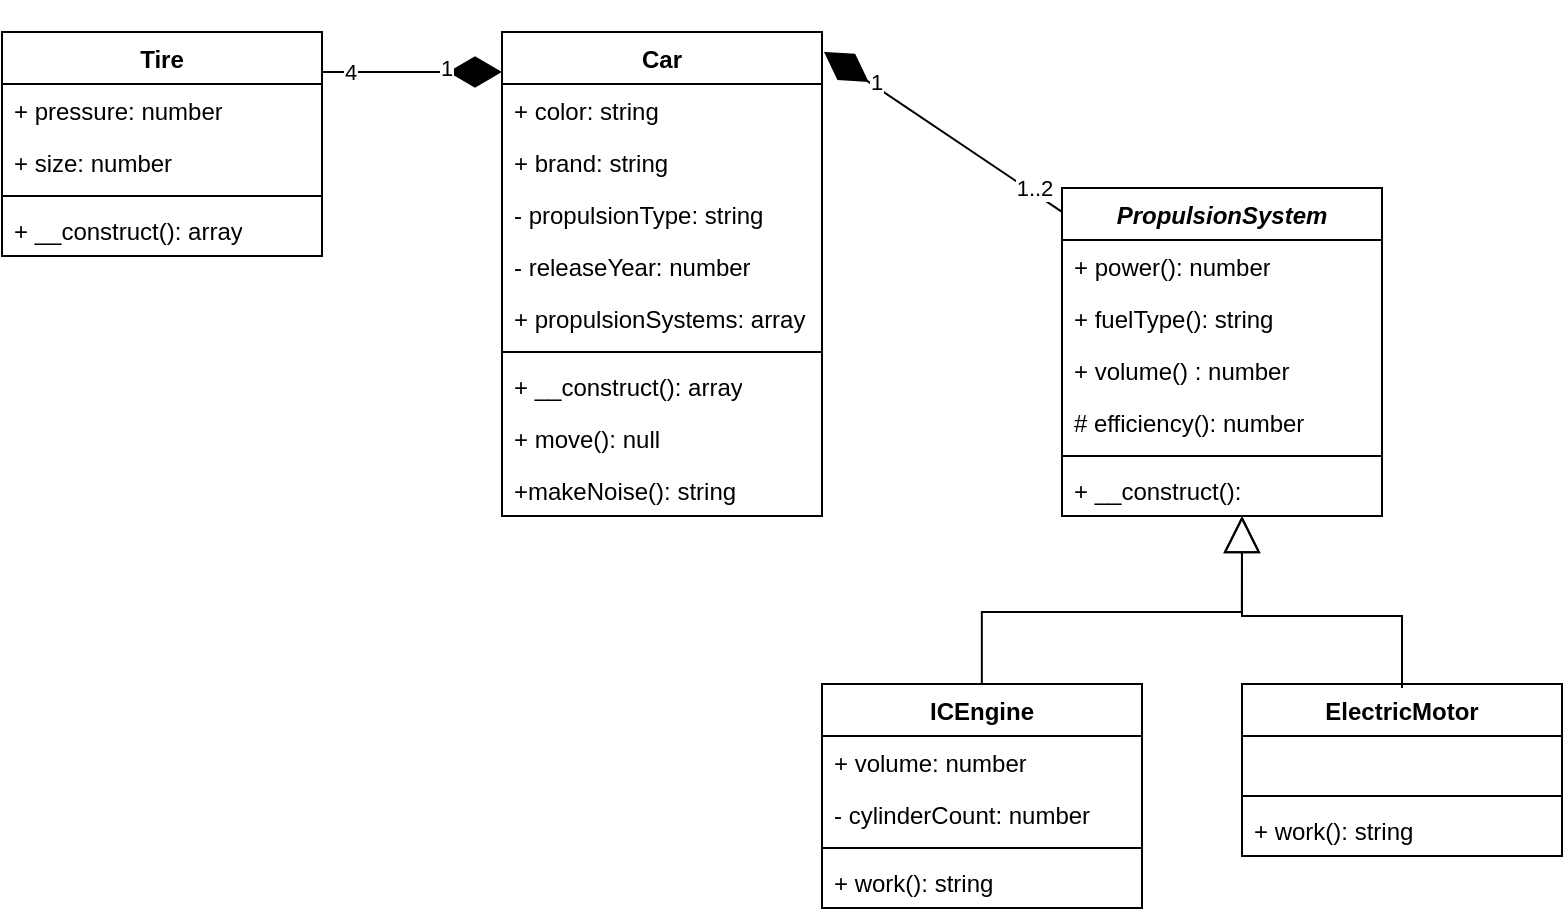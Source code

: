 <mxfile version="26.1.1">
  <diagram name="Page-1" id="Gs3L8IIN_-Py-_ghQAl8">
    <mxGraphModel dx="2774" dy="780" grid="1" gridSize="10" guides="1" tooltips="1" connect="1" arrows="1" fold="1" page="1" pageScale="1" pageWidth="1100" pageHeight="850" math="0" shadow="0">
      <root>
        <mxCell id="0" />
        <mxCell id="1" parent="0" />
        <mxCell id="LCsOYGC6iY6YAHcEEnMt-1" value="Car" style="swimlane;fontStyle=1;align=center;verticalAlign=top;childLayout=stackLayout;horizontal=1;startSize=26;horizontalStack=0;resizeParent=1;resizeParentMax=0;resizeLast=0;collapsible=1;marginBottom=0;whiteSpace=wrap;html=1;" parent="1" vertex="1">
          <mxGeometry x="150" y="390" width="160" height="242" as="geometry" />
        </mxCell>
        <mxCell id="LCsOYGC6iY6YAHcEEnMt-2" value="+ color: string" style="text;strokeColor=none;fillColor=none;align=left;verticalAlign=top;spacingLeft=4;spacingRight=4;overflow=hidden;rotatable=0;points=[[0,0.5],[1,0.5]];portConstraint=eastwest;whiteSpace=wrap;html=1;" parent="LCsOYGC6iY6YAHcEEnMt-1" vertex="1">
          <mxGeometry y="26" width="160" height="26" as="geometry" />
        </mxCell>
        <mxCell id="LCsOYGC6iY6YAHcEEnMt-24" value="+ brand: string" style="text;strokeColor=none;fillColor=none;align=left;verticalAlign=top;spacingLeft=4;spacingRight=4;overflow=hidden;rotatable=0;points=[[0,0.5],[1,0.5]];portConstraint=eastwest;whiteSpace=wrap;html=1;" parent="LCsOYGC6iY6YAHcEEnMt-1" vertex="1">
          <mxGeometry y="52" width="160" height="26" as="geometry" />
        </mxCell>
        <mxCell id="LCsOYGC6iY6YAHcEEnMt-25" value="- propulsionType: string" style="text;strokeColor=none;fillColor=none;align=left;verticalAlign=top;spacingLeft=4;spacingRight=4;overflow=hidden;rotatable=0;points=[[0,0.5],[1,0.5]];portConstraint=eastwest;whiteSpace=wrap;html=1;" parent="LCsOYGC6iY6YAHcEEnMt-1" vertex="1">
          <mxGeometry y="78" width="160" height="26" as="geometry" />
        </mxCell>
        <mxCell id="LCsOYGC6iY6YAHcEEnMt-26" value="- releaseYear: number" style="text;strokeColor=none;fillColor=none;align=left;verticalAlign=top;spacingLeft=4;spacingRight=4;overflow=hidden;rotatable=0;points=[[0,0.5],[1,0.5]];portConstraint=eastwest;whiteSpace=wrap;html=1;" parent="LCsOYGC6iY6YAHcEEnMt-1" vertex="1">
          <mxGeometry y="104" width="160" height="26" as="geometry" />
        </mxCell>
        <mxCell id="8urcRPi27V9yT56gOJ7f-1" value="+ propulsionSystems: array" style="text;strokeColor=none;fillColor=none;align=left;verticalAlign=top;spacingLeft=4;spacingRight=4;overflow=hidden;rotatable=0;points=[[0,0.5],[1,0.5]];portConstraint=eastwest;whiteSpace=wrap;html=1;" vertex="1" parent="LCsOYGC6iY6YAHcEEnMt-1">
          <mxGeometry y="130" width="160" height="26" as="geometry" />
        </mxCell>
        <mxCell id="LCsOYGC6iY6YAHcEEnMt-3" value="" style="line;strokeWidth=1;fillColor=none;align=left;verticalAlign=middle;spacingTop=-1;spacingLeft=3;spacingRight=3;rotatable=0;labelPosition=right;points=[];portConstraint=eastwest;strokeColor=inherit;" parent="LCsOYGC6iY6YAHcEEnMt-1" vertex="1">
          <mxGeometry y="156" width="160" height="8" as="geometry" />
        </mxCell>
        <mxCell id="LCsOYGC6iY6YAHcEEnMt-4" value="+ __construct(): array" style="text;strokeColor=none;fillColor=none;align=left;verticalAlign=top;spacingLeft=4;spacingRight=4;overflow=hidden;rotatable=0;points=[[0,0.5],[1,0.5]];portConstraint=eastwest;whiteSpace=wrap;html=1;" parent="LCsOYGC6iY6YAHcEEnMt-1" vertex="1">
          <mxGeometry y="164" width="160" height="26" as="geometry" />
        </mxCell>
        <mxCell id="LCsOYGC6iY6YAHcEEnMt-5" value="+ move(): null" style="text;strokeColor=none;fillColor=none;align=left;verticalAlign=top;spacingLeft=4;spacingRight=4;overflow=hidden;rotatable=0;points=[[0,0.5],[1,0.5]];portConstraint=eastwest;whiteSpace=wrap;html=1;" parent="LCsOYGC6iY6YAHcEEnMt-1" vertex="1">
          <mxGeometry y="190" width="160" height="26" as="geometry" />
        </mxCell>
        <mxCell id="LCsOYGC6iY6YAHcEEnMt-6" value="+makeNoise(): string" style="text;strokeColor=none;fillColor=none;align=left;verticalAlign=top;spacingLeft=4;spacingRight=4;overflow=hidden;rotatable=0;points=[[0,0.5],[1,0.5]];portConstraint=eastwest;whiteSpace=wrap;html=1;" parent="LCsOYGC6iY6YAHcEEnMt-1" vertex="1">
          <mxGeometry y="216" width="160" height="26" as="geometry" />
        </mxCell>
        <mxCell id="LCsOYGC6iY6YAHcEEnMt-7" value="ICEngine" style="swimlane;fontStyle=1;align=center;verticalAlign=top;childLayout=stackLayout;horizontal=1;startSize=26;horizontalStack=0;resizeParent=1;resizeParentMax=0;resizeLast=0;collapsible=1;marginBottom=0;whiteSpace=wrap;html=1;" parent="1" vertex="1">
          <mxGeometry x="310" y="716" width="160" height="112" as="geometry" />
        </mxCell>
        <mxCell id="LCsOYGC6iY6YAHcEEnMt-8" value="+ volume: number" style="text;strokeColor=none;fillColor=none;align=left;verticalAlign=top;spacingLeft=4;spacingRight=4;overflow=hidden;rotatable=0;points=[[0,0.5],[1,0.5]];portConstraint=eastwest;whiteSpace=wrap;html=1;" parent="LCsOYGC6iY6YAHcEEnMt-7" vertex="1">
          <mxGeometry y="26" width="160" height="26" as="geometry" />
        </mxCell>
        <mxCell id="LCsOYGC6iY6YAHcEEnMt-28" value="- cylinderCount: number" style="text;strokeColor=none;fillColor=none;align=left;verticalAlign=top;spacingLeft=4;spacingRight=4;overflow=hidden;rotatable=0;points=[[0,0.5],[1,0.5]];portConstraint=eastwest;whiteSpace=wrap;html=1;" parent="LCsOYGC6iY6YAHcEEnMt-7" vertex="1">
          <mxGeometry y="52" width="160" height="26" as="geometry" />
        </mxCell>
        <mxCell id="LCsOYGC6iY6YAHcEEnMt-9" value="" style="line;strokeWidth=1;fillColor=none;align=left;verticalAlign=middle;spacingTop=-1;spacingLeft=3;spacingRight=3;rotatable=0;labelPosition=right;points=[];portConstraint=eastwest;strokeColor=inherit;" parent="LCsOYGC6iY6YAHcEEnMt-7" vertex="1">
          <mxGeometry y="78" width="160" height="8" as="geometry" />
        </mxCell>
        <mxCell id="LCsOYGC6iY6YAHcEEnMt-10" value="+ work(): string" style="text;strokeColor=none;fillColor=none;align=left;verticalAlign=top;spacingLeft=4;spacingRight=4;overflow=hidden;rotatable=0;points=[[0,0.5],[1,0.5]];portConstraint=eastwest;whiteSpace=wrap;html=1;" parent="LCsOYGC6iY6YAHcEEnMt-7" vertex="1">
          <mxGeometry y="86" width="160" height="26" as="geometry" />
        </mxCell>
        <mxCell id="LCsOYGC6iY6YAHcEEnMt-13" value="ElectricMotor" style="swimlane;fontStyle=1;align=center;verticalAlign=top;childLayout=stackLayout;horizontal=1;startSize=26;horizontalStack=0;resizeParent=1;resizeParentMax=0;resizeLast=0;collapsible=1;marginBottom=0;whiteSpace=wrap;html=1;" parent="1" vertex="1">
          <mxGeometry x="520" y="716" width="160" height="86" as="geometry" />
        </mxCell>
        <mxCell id="LCsOYGC6iY6YAHcEEnMt-14" value="&amp;nbsp;" style="text;strokeColor=none;fillColor=none;align=left;verticalAlign=top;spacingLeft=4;spacingRight=4;overflow=hidden;rotatable=0;points=[[0,0.5],[1,0.5]];portConstraint=eastwest;whiteSpace=wrap;html=1;" parent="LCsOYGC6iY6YAHcEEnMt-13" vertex="1">
          <mxGeometry y="26" width="160" height="26" as="geometry" />
        </mxCell>
        <mxCell id="LCsOYGC6iY6YAHcEEnMt-15" value="" style="line;strokeWidth=1;fillColor=none;align=left;verticalAlign=middle;spacingTop=-1;spacingLeft=3;spacingRight=3;rotatable=0;labelPosition=right;points=[];portConstraint=eastwest;strokeColor=inherit;" parent="LCsOYGC6iY6YAHcEEnMt-13" vertex="1">
          <mxGeometry y="52" width="160" height="8" as="geometry" />
        </mxCell>
        <mxCell id="LCsOYGC6iY6YAHcEEnMt-16" value="+ work(): string" style="text;strokeColor=none;fillColor=none;align=left;verticalAlign=top;spacingLeft=4;spacingRight=4;overflow=hidden;rotatable=0;points=[[0,0.5],[1,0.5]];portConstraint=eastwest;whiteSpace=wrap;html=1;" parent="LCsOYGC6iY6YAHcEEnMt-13" vertex="1">
          <mxGeometry y="60" width="160" height="26" as="geometry" />
        </mxCell>
        <mxCell id="LCsOYGC6iY6YAHcEEnMt-17" value="&lt;i&gt;PropulsionSystem&lt;/i&gt;" style="swimlane;fontStyle=1;align=center;verticalAlign=top;childLayout=stackLayout;horizontal=1;startSize=26;horizontalStack=0;resizeParent=1;resizeParentMax=0;resizeLast=0;collapsible=1;marginBottom=0;whiteSpace=wrap;html=1;" parent="1" vertex="1">
          <mxGeometry x="430" y="468" width="160" height="164" as="geometry" />
        </mxCell>
        <mxCell id="LCsOYGC6iY6YAHcEEnMt-18" value="+ power(): number" style="text;strokeColor=none;fillColor=none;align=left;verticalAlign=top;spacingLeft=4;spacingRight=4;overflow=hidden;rotatable=0;points=[[0,0.5],[1,0.5]];portConstraint=eastwest;whiteSpace=wrap;html=1;" parent="LCsOYGC6iY6YAHcEEnMt-17" vertex="1">
          <mxGeometry y="26" width="160" height="26" as="geometry" />
        </mxCell>
        <mxCell id="LCsOYGC6iY6YAHcEEnMt-36" value="+ fuelType(): string" style="text;strokeColor=none;fillColor=none;align=left;verticalAlign=top;spacingLeft=4;spacingRight=4;overflow=hidden;rotatable=0;points=[[0,0.5],[1,0.5]];portConstraint=eastwest;whiteSpace=wrap;html=1;" parent="LCsOYGC6iY6YAHcEEnMt-17" vertex="1">
          <mxGeometry y="52" width="160" height="26" as="geometry" />
        </mxCell>
        <mxCell id="8urcRPi27V9yT56gOJ7f-11" value="+ volume() : number" style="text;strokeColor=none;fillColor=none;align=left;verticalAlign=top;spacingLeft=4;spacingRight=4;overflow=hidden;rotatable=0;points=[[0,0.5],[1,0.5]];portConstraint=eastwest;whiteSpace=wrap;html=1;" vertex="1" parent="LCsOYGC6iY6YAHcEEnMt-17">
          <mxGeometry y="78" width="160" height="26" as="geometry" />
        </mxCell>
        <mxCell id="LCsOYGC6iY6YAHcEEnMt-37" value="# efficiency(): number" style="text;strokeColor=none;fillColor=none;align=left;verticalAlign=top;spacingLeft=4;spacingRight=4;overflow=hidden;rotatable=0;points=[[0,0.5],[1,0.5]];portConstraint=eastwest;whiteSpace=wrap;html=1;" parent="LCsOYGC6iY6YAHcEEnMt-17" vertex="1">
          <mxGeometry y="104" width="160" height="26" as="geometry" />
        </mxCell>
        <mxCell id="LCsOYGC6iY6YAHcEEnMt-19" value="" style="line;strokeWidth=1;fillColor=none;align=left;verticalAlign=middle;spacingTop=-1;spacingLeft=3;spacingRight=3;rotatable=0;labelPosition=right;points=[];portConstraint=eastwest;strokeColor=inherit;" parent="LCsOYGC6iY6YAHcEEnMt-17" vertex="1">
          <mxGeometry y="130" width="160" height="8" as="geometry" />
        </mxCell>
        <mxCell id="LCsOYGC6iY6YAHcEEnMt-22" value="+ __construct():" style="text;strokeColor=none;fillColor=none;align=left;verticalAlign=top;spacingLeft=4;spacingRight=4;overflow=hidden;rotatable=0;points=[[0,0.5],[1,0.5]];portConstraint=eastwest;whiteSpace=wrap;html=1;" parent="LCsOYGC6iY6YAHcEEnMt-17" vertex="1">
          <mxGeometry y="138" width="160" height="26" as="geometry" />
        </mxCell>
        <mxCell id="LCsOYGC6iY6YAHcEEnMt-30" value="Tire" style="swimlane;fontStyle=1;align=center;verticalAlign=top;childLayout=stackLayout;horizontal=1;startSize=26;horizontalStack=0;resizeParent=1;resizeParentMax=0;resizeLast=0;collapsible=1;marginBottom=0;whiteSpace=wrap;html=1;" parent="1" vertex="1">
          <mxGeometry x="-100" y="390" width="160" height="112" as="geometry" />
        </mxCell>
        <mxCell id="LCsOYGC6iY6YAHcEEnMt-31" value="+ pressure: number" style="text;strokeColor=none;fillColor=none;align=left;verticalAlign=top;spacingLeft=4;spacingRight=4;overflow=hidden;rotatable=0;points=[[0,0.5],[1,0.5]];portConstraint=eastwest;whiteSpace=wrap;html=1;" parent="LCsOYGC6iY6YAHcEEnMt-30" vertex="1">
          <mxGeometry y="26" width="160" height="26" as="geometry" />
        </mxCell>
        <mxCell id="LCsOYGC6iY6YAHcEEnMt-34" value="+ size: number" style="text;strokeColor=none;fillColor=none;align=left;verticalAlign=top;spacingLeft=4;spacingRight=4;overflow=hidden;rotatable=0;points=[[0,0.5],[1,0.5]];portConstraint=eastwest;whiteSpace=wrap;html=1;" parent="LCsOYGC6iY6YAHcEEnMt-30" vertex="1">
          <mxGeometry y="52" width="160" height="26" as="geometry" />
        </mxCell>
        <mxCell id="LCsOYGC6iY6YAHcEEnMt-32" value="" style="line;strokeWidth=1;fillColor=none;align=left;verticalAlign=middle;spacingTop=-1;spacingLeft=3;spacingRight=3;rotatable=0;labelPosition=right;points=[];portConstraint=eastwest;strokeColor=inherit;" parent="LCsOYGC6iY6YAHcEEnMt-30" vertex="1">
          <mxGeometry y="78" width="160" height="8" as="geometry" />
        </mxCell>
        <mxCell id="LCsOYGC6iY6YAHcEEnMt-33" value="+ __construct(): array" style="text;strokeColor=none;fillColor=none;align=left;verticalAlign=top;spacingLeft=4;spacingRight=4;overflow=hidden;rotatable=0;points=[[0,0.5],[1,0.5]];portConstraint=eastwest;whiteSpace=wrap;html=1;" parent="LCsOYGC6iY6YAHcEEnMt-30" vertex="1">
          <mxGeometry y="86" width="160" height="26" as="geometry" />
        </mxCell>
        <mxCell id="8urcRPi27V9yT56gOJ7f-14" value="" style="endArrow=block;endSize=16;endFill=0;html=1;rounded=0;entryX=0.563;entryY=1.308;entryDx=0;entryDy=0;entryPerimeter=0;exitX=0.5;exitY=0;exitDx=0;exitDy=0;" edge="1" parent="1">
          <mxGeometry width="160" relative="1" as="geometry">
            <mxPoint x="389.92" y="716" as="sourcePoint" />
            <mxPoint x="520.0" y="631.998" as="targetPoint" />
            <Array as="points">
              <mxPoint x="389.92" y="680" />
              <mxPoint x="519.92" y="680" />
            </Array>
          </mxGeometry>
        </mxCell>
        <mxCell id="8urcRPi27V9yT56gOJ7f-18" value="" style="endArrow=block;endSize=16;endFill=0;html=1;rounded=0;exitX=0.5;exitY=0;exitDx=0;exitDy=0;" edge="1" parent="1">
          <mxGeometry width="160" relative="1" as="geometry">
            <mxPoint x="600" y="718" as="sourcePoint" />
            <mxPoint x="520" y="632" as="targetPoint" />
            <Array as="points">
              <mxPoint x="600" y="682" />
              <mxPoint x="520" y="682" />
            </Array>
          </mxGeometry>
        </mxCell>
        <mxCell id="8urcRPi27V9yT56gOJ7f-24" value="" style="endArrow=diamondThin;endFill=1;endSize=24;html=1;rounded=0;entryX=1.006;entryY=0.041;entryDx=0;entryDy=0;entryPerimeter=0;exitX=0;exitY=0.073;exitDx=0;exitDy=0;exitPerimeter=0;" edge="1" parent="1" source="LCsOYGC6iY6YAHcEEnMt-17" target="LCsOYGC6iY6YAHcEEnMt-1">
          <mxGeometry width="160" relative="1" as="geometry">
            <mxPoint x="270" y="480" as="sourcePoint" />
            <mxPoint x="430" y="480" as="targetPoint" />
          </mxGeometry>
        </mxCell>
        <mxCell id="8urcRPi27V9yT56gOJ7f-25" value="1..2" style="edgeLabel;html=1;align=center;verticalAlign=middle;resizable=0;points=[];" vertex="1" connectable="0" parent="8urcRPi27V9yT56gOJ7f-24">
          <mxGeometry x="-0.733" y="-2" relative="1" as="geometry">
            <mxPoint as="offset" />
          </mxGeometry>
        </mxCell>
        <mxCell id="8urcRPi27V9yT56gOJ7f-26" value="1" style="edgeLabel;html=1;align=center;verticalAlign=middle;resizable=0;points=[];" vertex="1" connectable="0" parent="8urcRPi27V9yT56gOJ7f-24">
          <mxGeometry x="0.581" y="-2" relative="1" as="geometry">
            <mxPoint as="offset" />
          </mxGeometry>
        </mxCell>
        <mxCell id="8urcRPi27V9yT56gOJ7f-31" value="" style="endArrow=diamondThin;endFill=1;endSize=24;html=1;rounded=0;" edge="1" parent="1">
          <mxGeometry width="160" relative="1" as="geometry">
            <mxPoint x="60" y="410" as="sourcePoint" />
            <mxPoint x="150" y="410" as="targetPoint" />
          </mxGeometry>
        </mxCell>
        <mxCell id="8urcRPi27V9yT56gOJ7f-32" value="1" style="edgeLabel;html=1;align=center;verticalAlign=middle;resizable=0;points=[];" vertex="1" connectable="0" parent="8urcRPi27V9yT56gOJ7f-31">
          <mxGeometry x="0.378" y="2" relative="1" as="geometry">
            <mxPoint as="offset" />
          </mxGeometry>
        </mxCell>
        <mxCell id="8urcRPi27V9yT56gOJ7f-33" value="4" style="edgeLabel;html=1;align=center;verticalAlign=middle;resizable=0;points=[];" vertex="1" connectable="0" parent="8urcRPi27V9yT56gOJ7f-31">
          <mxGeometry x="-0.689" relative="1" as="geometry">
            <mxPoint as="offset" />
          </mxGeometry>
        </mxCell>
      </root>
    </mxGraphModel>
  </diagram>
</mxfile>
